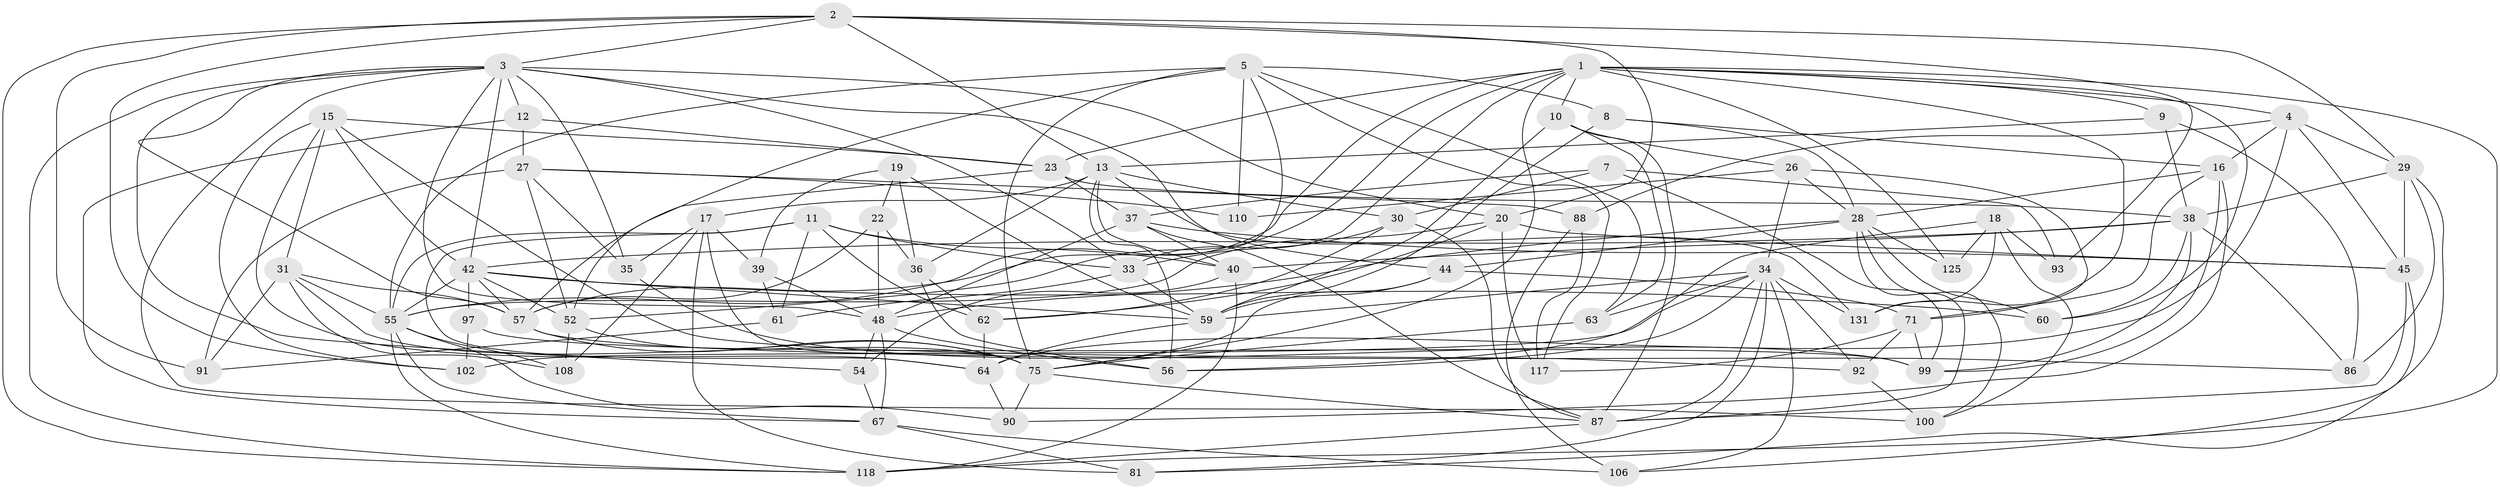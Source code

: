 // original degree distribution, {4: 1.0}
// Generated by graph-tools (version 1.1) at 2025/21/03/04/25 18:21:02]
// undirected, 71 vertices, 202 edges
graph export_dot {
graph [start="1"]
  node [color=gray90,style=filled];
  1 [super="+76+58+21"];
  2 [super="+41+6"];
  3 [super="+80+133"];
  4 [super="+84"];
  5 [super="+66+49"];
  7;
  8;
  9;
  10 [super="+85"];
  11 [super="+14"];
  12;
  13 [super="+122+25"];
  15 [super="+78"];
  16 [super="+112"];
  17 [super="+101"];
  18 [super="+53"];
  19;
  20 [super="+24"];
  22;
  23 [super="+123"];
  26 [super="+98"];
  27 [super="+109"];
  28 [super="+32"];
  29 [super="+137"];
  30 [super="+43"];
  31 [super="+116"];
  33 [super="+69"];
  34 [super="+103+104+111"];
  35;
  36 [super="+139"];
  37 [super="+119"];
  38 [super="+73+142+113"];
  39;
  40 [super="+95"];
  42 [super="+51"];
  44 [super="+47"];
  45 [super="+72"];
  48 [super="+50+68"];
  52 [super="+96"];
  54;
  55 [super="+74+107"];
  56 [super="+115"];
  57 [super="+77+121"];
  59 [super="+120+114"];
  60;
  61;
  62 [super="+79"];
  63;
  64 [super="+94"];
  67 [super="+129"];
  71 [super="+126"];
  75 [super="+83"];
  81;
  86;
  87 [super="+127"];
  88;
  90;
  91;
  92;
  93;
  97;
  99 [super="+140"];
  100;
  102;
  106;
  108;
  110;
  117;
  118 [super="+124"];
  125;
  131;
  1 -- 33;
  1 -- 4;
  1 -- 9;
  1 -- 60;
  1 -- 52;
  1 -- 55;
  1 -- 125 [weight=2];
  1 -- 131;
  1 -- 118;
  1 -- 10 [weight=2];
  1 -- 75;
  1 -- 23;
  2 -- 118;
  2 -- 91;
  2 -- 102;
  2 -- 13;
  2 -- 93;
  2 -- 29;
  2 -- 20;
  2 -- 3;
  3 -- 35;
  3 -- 20;
  3 -- 100;
  3 -- 42;
  3 -- 12;
  3 -- 57;
  3 -- 54;
  3 -- 48;
  3 -- 44;
  3 -- 33;
  3 -- 118;
  4 -- 45;
  4 -- 88;
  4 -- 16;
  4 -- 64;
  4 -- 29;
  5 -- 117;
  5 -- 110;
  5 -- 63;
  5 -- 75;
  5 -- 57;
  5 -- 8;
  5 -- 52;
  5 -- 55;
  7 -- 99;
  7 -- 93;
  7 -- 30;
  7 -- 37;
  8 -- 28;
  8 -- 16;
  8 -- 59;
  9 -- 86;
  9 -- 38;
  9 -- 13;
  10 -- 26;
  10 -- 59;
  10 -- 63;
  10 -- 87;
  11 -- 40;
  11 -- 64;
  11 -- 61;
  11 -- 55;
  11 -- 33;
  11 -- 62;
  12 -- 23;
  12 -- 67;
  12 -- 27;
  13 -- 30 [weight=2];
  13 -- 131;
  13 -- 17;
  13 -- 36;
  13 -- 56 [weight=2];
  13 -- 40;
  15 -- 42;
  15 -- 102;
  15 -- 64;
  15 -- 31;
  15 -- 92;
  15 -- 23;
  16 -- 90;
  16 -- 99;
  16 -- 71;
  16 -- 28;
  17 -- 39;
  17 -- 108;
  17 -- 81;
  17 -- 35;
  17 -- 75;
  18 -- 125;
  18 -- 56;
  18 -- 93 [weight=2];
  18 -- 131;
  18 -- 100;
  19 -- 39;
  19 -- 59;
  19 -- 22;
  19 -- 36;
  20 -- 117;
  20 -- 55;
  20 -- 45;
  20 -- 62;
  22 -- 36;
  22 -- 57;
  22 -- 48;
  23 -- 57;
  23 -- 38;
  23 -- 37;
  26 -- 110 [weight=2];
  26 -- 71;
  26 -- 34;
  26 -- 28;
  27 -- 91;
  27 -- 88;
  27 -- 52;
  27 -- 35;
  27 -- 110;
  28 -- 44 [weight=2];
  28 -- 48;
  28 -- 100;
  28 -- 60;
  28 -- 87;
  28 -- 125;
  29 -- 81;
  29 -- 45;
  29 -- 86;
  29 -- 38;
  30 -- 62;
  30 -- 87;
  30 -- 33;
  31 -- 91;
  31 -- 75;
  31 -- 108;
  31 -- 57;
  31 -- 55;
  33 -- 61;
  33 -- 59;
  34 -- 81;
  34 -- 56;
  34 -- 106;
  34 -- 92;
  34 -- 63;
  34 -- 59;
  34 -- 131;
  34 -- 87;
  34 -- 102;
  35 -- 99;
  36 -- 62 [weight=2];
  36 -- 56;
  37 -- 40;
  37 -- 48;
  37 -- 87;
  37 -- 45;
  38 -- 86;
  38 -- 99;
  38 -- 60;
  38 -- 40;
  38 -- 42;
  39 -- 61;
  39 -- 48;
  40 -- 54;
  40 -- 118;
  42 -- 97 [weight=2];
  42 -- 52;
  42 -- 55;
  42 -- 57;
  42 -- 59;
  42 -- 60;
  44 -- 59;
  44 -- 75;
  44 -- 71;
  45 -- 106;
  45 -- 87;
  48 -- 56;
  48 -- 54;
  48 -- 67;
  52 -- 108;
  52 -- 75;
  54 -- 67;
  55 -- 108;
  55 -- 67;
  55 -- 90;
  55 -- 118;
  57 -- 86;
  57 -- 75;
  59 -- 64;
  61 -- 91;
  62 -- 64;
  63 -- 75;
  64 -- 90;
  67 -- 81;
  67 -- 106;
  71 -- 117;
  71 -- 92;
  71 -- 99;
  75 -- 87;
  75 -- 90;
  87 -- 118;
  88 -- 117;
  88 -- 106;
  92 -- 100;
  97 -- 102;
  97 -- 99;
}
